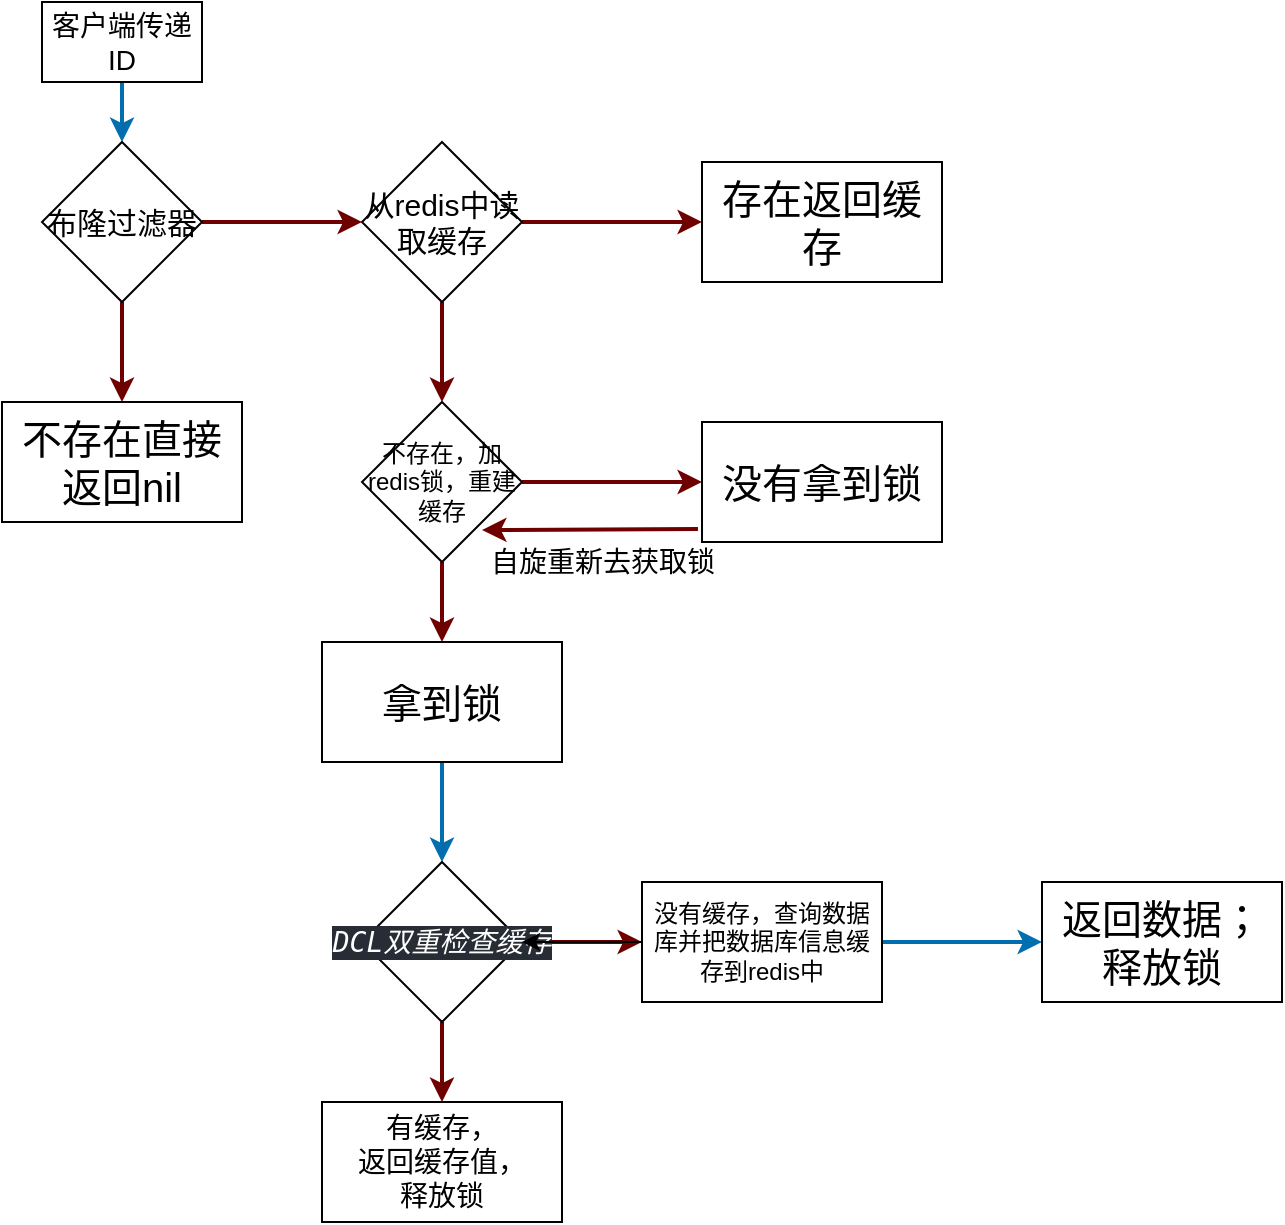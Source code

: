 <mxfile version="20.5.3" type="embed"><diagram id="HIiCCss5zzO2NKNbIPJ_" name="Page-1"><mxGraphModel dx="842" dy="700" grid="1" gridSize="10" guides="1" tooltips="1" connect="1" arrows="1" fold="1" page="1" pageScale="1" pageWidth="850" pageHeight="1100" math="0" shadow="0"><root><mxCell id="0"/><mxCell id="1" parent="0"/><mxCell id="4" value="" style="edgeStyle=orthogonalEdgeStyle;rounded=0;orthogonalLoop=1;jettySize=auto;html=1;fillColor=#1ba1e2;strokeColor=#006EAF;strokeWidth=2;" parent="1" source="2" target="3" edge="1"><mxGeometry relative="1" as="geometry"/></mxCell><mxCell id="2" value="&lt;font style=&quot;font-size: 14px&quot;&gt;客户端传递 ID&lt;/font&gt;" style="rounded=0;whiteSpace=wrap;html=1;" parent="1" vertex="1"><mxGeometry x="60" y="20" width="80" height="40" as="geometry"/></mxCell><mxCell id="6" value="" style="edgeStyle=orthogonalEdgeStyle;rounded=0;orthogonalLoop=1;jettySize=auto;html=1;fillColor=#a20025;strokeColor=#6F0000;strokeWidth=2;" parent="1" source="3" target="5" edge="1"><mxGeometry relative="1" as="geometry"/></mxCell><mxCell id="10" value="" style="edgeStyle=orthogonalEdgeStyle;rounded=0;orthogonalLoop=1;jettySize=auto;html=1;fillColor=#a20025;strokeColor=#6F0000;strokeWidth=2;" parent="1" source="3" target="9" edge="1"><mxGeometry relative="1" as="geometry"/></mxCell><mxCell id="3" value="&lt;font style=&quot;font-size: 15px&quot;&gt;布隆过滤器&lt;/font&gt;" style="rhombus;whiteSpace=wrap;html=1;rounded=0;" parent="1" vertex="1"><mxGeometry x="60" y="90" width="80" height="80" as="geometry"/></mxCell><mxCell id="5" value="&lt;font style=&quot;font-size: 20px&quot;&gt;不存在直接返回nil&lt;/font&gt;" style="whiteSpace=wrap;html=1;rounded=0;" parent="1" vertex="1"><mxGeometry x="40" y="220" width="120" height="60" as="geometry"/></mxCell><mxCell id="14" value="" style="edgeStyle=orthogonalEdgeStyle;rounded=0;orthogonalLoop=1;jettySize=auto;html=1;fillColor=#a20025;strokeColor=#6F0000;strokeWidth=2;" parent="1" source="9" target="13" edge="1"><mxGeometry relative="1" as="geometry"/></mxCell><mxCell id="16" value="" style="edgeStyle=orthogonalEdgeStyle;rounded=0;orthogonalLoop=1;jettySize=auto;html=1;strokeWidth=2;fillColor=#a20025;strokeColor=#6F0000;" parent="1" source="9" target="15" edge="1"><mxGeometry relative="1" as="geometry"/></mxCell><mxCell id="9" value="&lt;font style=&quot;font-size: 15px&quot;&gt;&lt;span&gt;从redis中读取缓存&lt;/span&gt;&lt;/font&gt;" style="rhombus;whiteSpace=wrap;html=1;rounded=0;" parent="1" vertex="1"><mxGeometry x="220" y="90" width="80" height="80" as="geometry"/></mxCell><mxCell id="13" value="&lt;font style=&quot;font-size: 20px&quot;&gt;存在返回缓存&lt;/font&gt;" style="whiteSpace=wrap;html=1;rounded=0;" parent="1" vertex="1"><mxGeometry x="390" y="100" width="120" height="60" as="geometry"/></mxCell><mxCell id="18" value="" style="edgeStyle=orthogonalEdgeStyle;rounded=0;orthogonalLoop=1;jettySize=auto;html=1;fillColor=#a20025;strokeColor=#6F0000;strokeWidth=2;" parent="1" source="15" target="17" edge="1"><mxGeometry relative="1" as="geometry"/></mxCell><mxCell id="20" value="" style="edgeStyle=orthogonalEdgeStyle;rounded=0;orthogonalLoop=1;jettySize=auto;html=1;fillColor=#a20025;strokeColor=#6F0000;strokeWidth=2;" parent="1" source="15" target="19" edge="1"><mxGeometry relative="1" as="geometry"/></mxCell><mxCell id="15" value="&lt;span&gt;不存在，加redis锁，重建缓存&lt;/span&gt;" style="rhombus;whiteSpace=wrap;html=1;rounded=0;" parent="1" vertex="1"><mxGeometry x="220" y="220" width="80" height="80" as="geometry"/></mxCell><mxCell id="25" value="" style="edgeStyle=orthogonalEdgeStyle;rounded=0;orthogonalLoop=1;jettySize=auto;html=1;fillColor=#1ba1e2;strokeColor=#006EAF;strokeWidth=2;" parent="1" source="17" target="24" edge="1"><mxGeometry relative="1" as="geometry"/></mxCell><mxCell id="17" value="&lt;font style=&quot;font-size: 20px&quot;&gt;拿到锁&lt;/font&gt;" style="whiteSpace=wrap;html=1;rounded=0;" parent="1" vertex="1"><mxGeometry x="200" y="340" width="120" height="60" as="geometry"/></mxCell><mxCell id="19" value="&lt;font style=&quot;font-size: 20px&quot;&gt;没有拿到锁&lt;/font&gt;" style="whiteSpace=wrap;html=1;rounded=0;" parent="1" vertex="1"><mxGeometry x="390" y="230" width="120" height="60" as="geometry"/></mxCell><mxCell id="22" value="" style="endArrow=classic;html=1;rounded=0;exitX=-0.017;exitY=0.892;exitDx=0;exitDy=0;exitPerimeter=0;fillColor=#a20025;strokeColor=#6F0000;strokeWidth=2;" parent="1" source="19" edge="1"><mxGeometry width="50" height="50" relative="1" as="geometry"><mxPoint x="370" y="360" as="sourcePoint"/><mxPoint x="280" y="284" as="targetPoint"/></mxGeometry></mxCell><mxCell id="23" value="&lt;font style=&quot;font-size: 14px&quot;&gt;自旋重新去获取锁&lt;/font&gt;" style="text;html=1;align=center;verticalAlign=middle;resizable=0;points=[];autosize=1;strokeColor=none;fillColor=none;" parent="1" vertex="1"><mxGeometry x="270" y="285" width="140" height="30" as="geometry"/></mxCell><mxCell id="27" value="" style="edgeStyle=orthogonalEdgeStyle;rounded=0;orthogonalLoop=1;jettySize=auto;html=1;fontColor=#FFFFFF;fillColor=#a20025;strokeColor=#6F0000;strokeWidth=2;" parent="1" source="24" target="26" edge="1"><mxGeometry relative="1" as="geometry"/></mxCell><mxCell id="29" value="" style="edgeStyle=orthogonalEdgeStyle;rounded=0;orthogonalLoop=1;jettySize=auto;html=1;fontColor=#FFFFFF;fillColor=#a20025;strokeColor=#6F0000;strokeWidth=2;" parent="1" source="24" target="28" edge="1"><mxGeometry relative="1" as="geometry"/></mxCell><mxCell id="24" value="&lt;pre style=&quot;background-color: rgb(40 , 44 , 52) ; font-family: &amp;#34;jetbrains mono&amp;#34; , monospace ; font-size: 10.5pt&quot;&gt;&lt;font color=&quot;#ffffff&quot;&gt;&lt;span style=&quot;font-style: italic&quot;&gt;DCL&lt;/span&gt;&lt;span style=&quot;font-style: italic ; font-family: , monospace&quot;&gt;双重检查缓存&lt;/span&gt;&lt;/font&gt;&lt;/pre&gt;" style="rhombus;whiteSpace=wrap;html=1;rounded=0;" parent="1" vertex="1"><mxGeometry x="220" y="450" width="80" height="80" as="geometry"/></mxCell><mxCell id="26" value="&lt;font style=&quot;font-size: 14px&quot;&gt;有缓存，&lt;br&gt;返回缓存值，&lt;br&gt;释放锁&lt;/font&gt;" style="whiteSpace=wrap;html=1;rounded=0;" parent="1" vertex="1"><mxGeometry x="200" y="570" width="120" height="60" as="geometry"/></mxCell><mxCell id="31" value="" style="edgeStyle=orthogonalEdgeStyle;rounded=0;orthogonalLoop=1;jettySize=auto;html=1;fontColor=#FFFFFF;fillColor=#1ba1e2;strokeColor=#006EAF;strokeWidth=2;" parent="1" source="28" target="30" edge="1"><mxGeometry relative="1" as="geometry"/></mxCell><mxCell id="33" value="" style="edgeStyle=orthogonalEdgeStyle;rounded=0;orthogonalLoop=1;jettySize=auto;html=1;strokeWidth=1;" edge="1" parent="1" source="28" target="24"><mxGeometry relative="1" as="geometry"/></mxCell><mxCell id="28" value="没有缓存，查询数据库并把数据库信息缓存到redis中" style="whiteSpace=wrap;html=1;rounded=0;" parent="1" vertex="1"><mxGeometry x="360" y="460" width="120" height="60" as="geometry"/></mxCell><mxCell id="30" value="&lt;font style=&quot;font-size: 20px&quot;&gt;返回数据；释放锁&lt;/font&gt;" style="whiteSpace=wrap;html=1;rounded=0;" parent="1" vertex="1"><mxGeometry x="560" y="460" width="120" height="60" as="geometry"/></mxCell></root></mxGraphModel></diagram></mxfile>